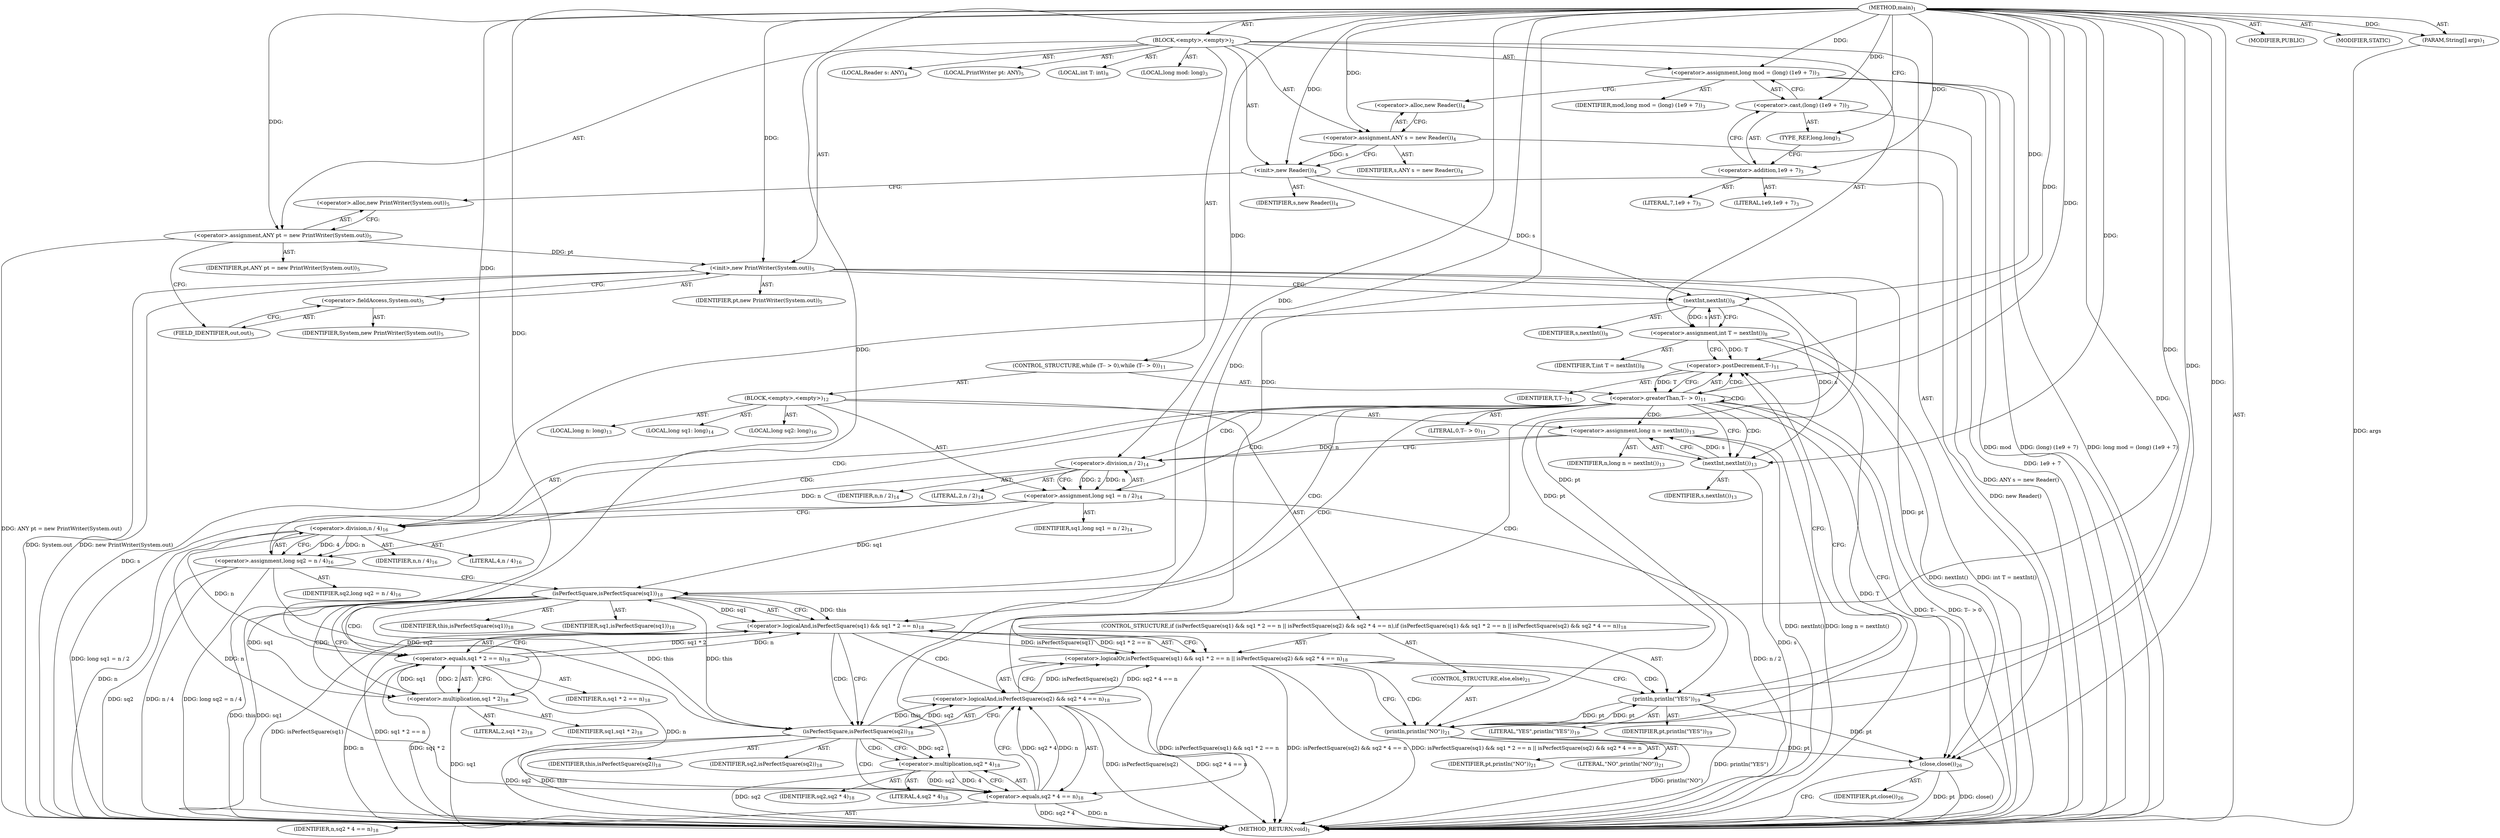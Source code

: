 digraph "main" {  
"21" [label = <(METHOD,main)<SUB>1</SUB>> ]
"22" [label = <(PARAM,String[] args)<SUB>1</SUB>> ]
"23" [label = <(BLOCK,&lt;empty&gt;,&lt;empty&gt;)<SUB>2</SUB>> ]
"24" [label = <(LOCAL,long mod: long)<SUB>3</SUB>> ]
"25" [label = <(&lt;operator&gt;.assignment,long mod = (long) (1e9 + 7))<SUB>3</SUB>> ]
"26" [label = <(IDENTIFIER,mod,long mod = (long) (1e9 + 7))<SUB>3</SUB>> ]
"27" [label = <(&lt;operator&gt;.cast,(long) (1e9 + 7))<SUB>3</SUB>> ]
"28" [label = <(TYPE_REF,long,long)<SUB>3</SUB>> ]
"29" [label = <(&lt;operator&gt;.addition,1e9 + 7)<SUB>3</SUB>> ]
"30" [label = <(LITERAL,1e9,1e9 + 7)<SUB>3</SUB>> ]
"31" [label = <(LITERAL,7,1e9 + 7)<SUB>3</SUB>> ]
"4" [label = <(LOCAL,Reader s: ANY)<SUB>4</SUB>> ]
"32" [label = <(&lt;operator&gt;.assignment,ANY s = new Reader())<SUB>4</SUB>> ]
"33" [label = <(IDENTIFIER,s,ANY s = new Reader())<SUB>4</SUB>> ]
"34" [label = <(&lt;operator&gt;.alloc,new Reader())<SUB>4</SUB>> ]
"35" [label = <(&lt;init&gt;,new Reader())<SUB>4</SUB>> ]
"3" [label = <(IDENTIFIER,s,new Reader())<SUB>4</SUB>> ]
"6" [label = <(LOCAL,PrintWriter pt: ANY)<SUB>5</SUB>> ]
"36" [label = <(&lt;operator&gt;.assignment,ANY pt = new PrintWriter(System.out))<SUB>5</SUB>> ]
"37" [label = <(IDENTIFIER,pt,ANY pt = new PrintWriter(System.out))<SUB>5</SUB>> ]
"38" [label = <(&lt;operator&gt;.alloc,new PrintWriter(System.out))<SUB>5</SUB>> ]
"39" [label = <(&lt;init&gt;,new PrintWriter(System.out))<SUB>5</SUB>> ]
"5" [label = <(IDENTIFIER,pt,new PrintWriter(System.out))<SUB>5</SUB>> ]
"40" [label = <(&lt;operator&gt;.fieldAccess,System.out)<SUB>5</SUB>> ]
"41" [label = <(IDENTIFIER,System,new PrintWriter(System.out))<SUB>5</SUB>> ]
"42" [label = <(FIELD_IDENTIFIER,out,out)<SUB>5</SUB>> ]
"43" [label = <(LOCAL,int T: int)<SUB>8</SUB>> ]
"44" [label = <(&lt;operator&gt;.assignment,int T = nextInt())<SUB>8</SUB>> ]
"45" [label = <(IDENTIFIER,T,int T = nextInt())<SUB>8</SUB>> ]
"46" [label = <(nextInt,nextInt())<SUB>8</SUB>> ]
"47" [label = <(IDENTIFIER,s,nextInt())<SUB>8</SUB>> ]
"48" [label = <(CONTROL_STRUCTURE,while (T-- &gt; 0),while (T-- &gt; 0))<SUB>11</SUB>> ]
"49" [label = <(&lt;operator&gt;.greaterThan,T-- &gt; 0)<SUB>11</SUB>> ]
"50" [label = <(&lt;operator&gt;.postDecrement,T--)<SUB>11</SUB>> ]
"51" [label = <(IDENTIFIER,T,T--)<SUB>11</SUB>> ]
"52" [label = <(LITERAL,0,T-- &gt; 0)<SUB>11</SUB>> ]
"53" [label = <(BLOCK,&lt;empty&gt;,&lt;empty&gt;)<SUB>12</SUB>> ]
"54" [label = <(LOCAL,long n: long)<SUB>13</SUB>> ]
"55" [label = <(&lt;operator&gt;.assignment,long n = nextInt())<SUB>13</SUB>> ]
"56" [label = <(IDENTIFIER,n,long n = nextInt())<SUB>13</SUB>> ]
"57" [label = <(nextInt,nextInt())<SUB>13</SUB>> ]
"58" [label = <(IDENTIFIER,s,nextInt())<SUB>13</SUB>> ]
"59" [label = <(LOCAL,long sq1: long)<SUB>14</SUB>> ]
"60" [label = <(&lt;operator&gt;.assignment,long sq1 = n / 2)<SUB>14</SUB>> ]
"61" [label = <(IDENTIFIER,sq1,long sq1 = n / 2)<SUB>14</SUB>> ]
"62" [label = <(&lt;operator&gt;.division,n / 2)<SUB>14</SUB>> ]
"63" [label = <(IDENTIFIER,n,n / 2)<SUB>14</SUB>> ]
"64" [label = <(LITERAL,2,n / 2)<SUB>14</SUB>> ]
"65" [label = <(LOCAL,long sq2: long)<SUB>16</SUB>> ]
"66" [label = <(&lt;operator&gt;.assignment,long sq2 = n / 4)<SUB>16</SUB>> ]
"67" [label = <(IDENTIFIER,sq2,long sq2 = n / 4)<SUB>16</SUB>> ]
"68" [label = <(&lt;operator&gt;.division,n / 4)<SUB>16</SUB>> ]
"69" [label = <(IDENTIFIER,n,n / 4)<SUB>16</SUB>> ]
"70" [label = <(LITERAL,4,n / 4)<SUB>16</SUB>> ]
"71" [label = <(CONTROL_STRUCTURE,if (isPerfectSquare(sq1) &amp;&amp; sq1 * 2 == n || isPerfectSquare(sq2) &amp;&amp; sq2 * 4 == n),if (isPerfectSquare(sq1) &amp;&amp; sq1 * 2 == n || isPerfectSquare(sq2) &amp;&amp; sq2 * 4 == n))<SUB>18</SUB>> ]
"72" [label = <(&lt;operator&gt;.logicalOr,isPerfectSquare(sq1) &amp;&amp; sq1 * 2 == n || isPerfectSquare(sq2) &amp;&amp; sq2 * 4 == n)<SUB>18</SUB>> ]
"73" [label = <(&lt;operator&gt;.logicalAnd,isPerfectSquare(sq1) &amp;&amp; sq1 * 2 == n)<SUB>18</SUB>> ]
"74" [label = <(isPerfectSquare,isPerfectSquare(sq1))<SUB>18</SUB>> ]
"75" [label = <(IDENTIFIER,this,isPerfectSquare(sq1))<SUB>18</SUB>> ]
"76" [label = <(IDENTIFIER,sq1,isPerfectSquare(sq1))<SUB>18</SUB>> ]
"77" [label = <(&lt;operator&gt;.equals,sq1 * 2 == n)<SUB>18</SUB>> ]
"78" [label = <(&lt;operator&gt;.multiplication,sq1 * 2)<SUB>18</SUB>> ]
"79" [label = <(IDENTIFIER,sq1,sq1 * 2)<SUB>18</SUB>> ]
"80" [label = <(LITERAL,2,sq1 * 2)<SUB>18</SUB>> ]
"81" [label = <(IDENTIFIER,n,sq1 * 2 == n)<SUB>18</SUB>> ]
"82" [label = <(&lt;operator&gt;.logicalAnd,isPerfectSquare(sq2) &amp;&amp; sq2 * 4 == n)<SUB>18</SUB>> ]
"83" [label = <(isPerfectSquare,isPerfectSquare(sq2))<SUB>18</SUB>> ]
"84" [label = <(IDENTIFIER,this,isPerfectSquare(sq2))<SUB>18</SUB>> ]
"85" [label = <(IDENTIFIER,sq2,isPerfectSquare(sq2))<SUB>18</SUB>> ]
"86" [label = <(&lt;operator&gt;.equals,sq2 * 4 == n)<SUB>18</SUB>> ]
"87" [label = <(&lt;operator&gt;.multiplication,sq2 * 4)<SUB>18</SUB>> ]
"88" [label = <(IDENTIFIER,sq2,sq2 * 4)<SUB>18</SUB>> ]
"89" [label = <(LITERAL,4,sq2 * 4)<SUB>18</SUB>> ]
"90" [label = <(IDENTIFIER,n,sq2 * 4 == n)<SUB>18</SUB>> ]
"91" [label = <(println,println(&quot;YES&quot;))<SUB>19</SUB>> ]
"92" [label = <(IDENTIFIER,pt,println(&quot;YES&quot;))<SUB>19</SUB>> ]
"93" [label = <(LITERAL,&quot;YES&quot;,println(&quot;YES&quot;))<SUB>19</SUB>> ]
"94" [label = <(CONTROL_STRUCTURE,else,else)<SUB>21</SUB>> ]
"95" [label = <(println,println(&quot;NO&quot;))<SUB>21</SUB>> ]
"96" [label = <(IDENTIFIER,pt,println(&quot;NO&quot;))<SUB>21</SUB>> ]
"97" [label = <(LITERAL,&quot;NO&quot;,println(&quot;NO&quot;))<SUB>21</SUB>> ]
"98" [label = <(close,close())<SUB>26</SUB>> ]
"99" [label = <(IDENTIFIER,pt,close())<SUB>26</SUB>> ]
"100" [label = <(MODIFIER,PUBLIC)> ]
"101" [label = <(MODIFIER,STATIC)> ]
"102" [label = <(METHOD_RETURN,void)<SUB>1</SUB>> ]
  "21" -> "22"  [ label = "AST: "] 
  "21" -> "23"  [ label = "AST: "] 
  "21" -> "100"  [ label = "AST: "] 
  "21" -> "101"  [ label = "AST: "] 
  "21" -> "102"  [ label = "AST: "] 
  "23" -> "24"  [ label = "AST: "] 
  "23" -> "25"  [ label = "AST: "] 
  "23" -> "4"  [ label = "AST: "] 
  "23" -> "32"  [ label = "AST: "] 
  "23" -> "35"  [ label = "AST: "] 
  "23" -> "6"  [ label = "AST: "] 
  "23" -> "36"  [ label = "AST: "] 
  "23" -> "39"  [ label = "AST: "] 
  "23" -> "43"  [ label = "AST: "] 
  "23" -> "44"  [ label = "AST: "] 
  "23" -> "48"  [ label = "AST: "] 
  "23" -> "98"  [ label = "AST: "] 
  "25" -> "26"  [ label = "AST: "] 
  "25" -> "27"  [ label = "AST: "] 
  "27" -> "28"  [ label = "AST: "] 
  "27" -> "29"  [ label = "AST: "] 
  "29" -> "30"  [ label = "AST: "] 
  "29" -> "31"  [ label = "AST: "] 
  "32" -> "33"  [ label = "AST: "] 
  "32" -> "34"  [ label = "AST: "] 
  "35" -> "3"  [ label = "AST: "] 
  "36" -> "37"  [ label = "AST: "] 
  "36" -> "38"  [ label = "AST: "] 
  "39" -> "5"  [ label = "AST: "] 
  "39" -> "40"  [ label = "AST: "] 
  "40" -> "41"  [ label = "AST: "] 
  "40" -> "42"  [ label = "AST: "] 
  "44" -> "45"  [ label = "AST: "] 
  "44" -> "46"  [ label = "AST: "] 
  "46" -> "47"  [ label = "AST: "] 
  "48" -> "49"  [ label = "AST: "] 
  "48" -> "53"  [ label = "AST: "] 
  "49" -> "50"  [ label = "AST: "] 
  "49" -> "52"  [ label = "AST: "] 
  "50" -> "51"  [ label = "AST: "] 
  "53" -> "54"  [ label = "AST: "] 
  "53" -> "55"  [ label = "AST: "] 
  "53" -> "59"  [ label = "AST: "] 
  "53" -> "60"  [ label = "AST: "] 
  "53" -> "65"  [ label = "AST: "] 
  "53" -> "66"  [ label = "AST: "] 
  "53" -> "71"  [ label = "AST: "] 
  "55" -> "56"  [ label = "AST: "] 
  "55" -> "57"  [ label = "AST: "] 
  "57" -> "58"  [ label = "AST: "] 
  "60" -> "61"  [ label = "AST: "] 
  "60" -> "62"  [ label = "AST: "] 
  "62" -> "63"  [ label = "AST: "] 
  "62" -> "64"  [ label = "AST: "] 
  "66" -> "67"  [ label = "AST: "] 
  "66" -> "68"  [ label = "AST: "] 
  "68" -> "69"  [ label = "AST: "] 
  "68" -> "70"  [ label = "AST: "] 
  "71" -> "72"  [ label = "AST: "] 
  "71" -> "91"  [ label = "AST: "] 
  "71" -> "94"  [ label = "AST: "] 
  "72" -> "73"  [ label = "AST: "] 
  "72" -> "82"  [ label = "AST: "] 
  "73" -> "74"  [ label = "AST: "] 
  "73" -> "77"  [ label = "AST: "] 
  "74" -> "75"  [ label = "AST: "] 
  "74" -> "76"  [ label = "AST: "] 
  "77" -> "78"  [ label = "AST: "] 
  "77" -> "81"  [ label = "AST: "] 
  "78" -> "79"  [ label = "AST: "] 
  "78" -> "80"  [ label = "AST: "] 
  "82" -> "83"  [ label = "AST: "] 
  "82" -> "86"  [ label = "AST: "] 
  "83" -> "84"  [ label = "AST: "] 
  "83" -> "85"  [ label = "AST: "] 
  "86" -> "87"  [ label = "AST: "] 
  "86" -> "90"  [ label = "AST: "] 
  "87" -> "88"  [ label = "AST: "] 
  "87" -> "89"  [ label = "AST: "] 
  "91" -> "92"  [ label = "AST: "] 
  "91" -> "93"  [ label = "AST: "] 
  "94" -> "95"  [ label = "AST: "] 
  "95" -> "96"  [ label = "AST: "] 
  "95" -> "97"  [ label = "AST: "] 
  "98" -> "99"  [ label = "AST: "] 
  "25" -> "34"  [ label = "CFG: "] 
  "32" -> "35"  [ label = "CFG: "] 
  "35" -> "38"  [ label = "CFG: "] 
  "36" -> "42"  [ label = "CFG: "] 
  "39" -> "46"  [ label = "CFG: "] 
  "44" -> "50"  [ label = "CFG: "] 
  "98" -> "102"  [ label = "CFG: "] 
  "27" -> "25"  [ label = "CFG: "] 
  "34" -> "32"  [ label = "CFG: "] 
  "38" -> "36"  [ label = "CFG: "] 
  "40" -> "39"  [ label = "CFG: "] 
  "46" -> "44"  [ label = "CFG: "] 
  "49" -> "57"  [ label = "CFG: "] 
  "49" -> "98"  [ label = "CFG: "] 
  "28" -> "29"  [ label = "CFG: "] 
  "29" -> "27"  [ label = "CFG: "] 
  "42" -> "40"  [ label = "CFG: "] 
  "50" -> "49"  [ label = "CFG: "] 
  "55" -> "62"  [ label = "CFG: "] 
  "60" -> "68"  [ label = "CFG: "] 
  "66" -> "74"  [ label = "CFG: "] 
  "57" -> "55"  [ label = "CFG: "] 
  "62" -> "60"  [ label = "CFG: "] 
  "68" -> "66"  [ label = "CFG: "] 
  "72" -> "91"  [ label = "CFG: "] 
  "72" -> "95"  [ label = "CFG: "] 
  "91" -> "50"  [ label = "CFG: "] 
  "73" -> "72"  [ label = "CFG: "] 
  "73" -> "83"  [ label = "CFG: "] 
  "82" -> "72"  [ label = "CFG: "] 
  "95" -> "50"  [ label = "CFG: "] 
  "74" -> "73"  [ label = "CFG: "] 
  "74" -> "78"  [ label = "CFG: "] 
  "77" -> "73"  [ label = "CFG: "] 
  "83" -> "82"  [ label = "CFG: "] 
  "83" -> "87"  [ label = "CFG: "] 
  "86" -> "82"  [ label = "CFG: "] 
  "78" -> "77"  [ label = "CFG: "] 
  "87" -> "86"  [ label = "CFG: "] 
  "21" -> "28"  [ label = "CFG: "] 
  "22" -> "102"  [ label = "DDG: args"] 
  "25" -> "102"  [ label = "DDG: mod"] 
  "27" -> "102"  [ label = "DDG: 1e9 + 7"] 
  "25" -> "102"  [ label = "DDG: (long) (1e9 + 7)"] 
  "25" -> "102"  [ label = "DDG: long mod = (long) (1e9 + 7)"] 
  "32" -> "102"  [ label = "DDG: ANY s = new Reader()"] 
  "35" -> "102"  [ label = "DDG: new Reader()"] 
  "36" -> "102"  [ label = "DDG: ANY pt = new PrintWriter(System.out)"] 
  "39" -> "102"  [ label = "DDG: System.out"] 
  "39" -> "102"  [ label = "DDG: new PrintWriter(System.out)"] 
  "46" -> "102"  [ label = "DDG: s"] 
  "44" -> "102"  [ label = "DDG: nextInt()"] 
  "44" -> "102"  [ label = "DDG: int T = nextInt()"] 
  "50" -> "102"  [ label = "DDG: T"] 
  "49" -> "102"  [ label = "DDG: T--"] 
  "49" -> "102"  [ label = "DDG: T-- &gt; 0"] 
  "98" -> "102"  [ label = "DDG: pt"] 
  "98" -> "102"  [ label = "DDG: close()"] 
  "57" -> "102"  [ label = "DDG: s"] 
  "55" -> "102"  [ label = "DDG: nextInt()"] 
  "55" -> "102"  [ label = "DDG: long n = nextInt()"] 
  "60" -> "102"  [ label = "DDG: n / 2"] 
  "60" -> "102"  [ label = "DDG: long sq1 = n / 2"] 
  "66" -> "102"  [ label = "DDG: sq2"] 
  "68" -> "102"  [ label = "DDG: n"] 
  "66" -> "102"  [ label = "DDG: n / 4"] 
  "66" -> "102"  [ label = "DDG: long sq2 = n / 4"] 
  "74" -> "102"  [ label = "DDG: this"] 
  "74" -> "102"  [ label = "DDG: sq1"] 
  "73" -> "102"  [ label = "DDG: isPerfectSquare(sq1)"] 
  "78" -> "102"  [ label = "DDG: sq1"] 
  "77" -> "102"  [ label = "DDG: sq1 * 2"] 
  "77" -> "102"  [ label = "DDG: n"] 
  "73" -> "102"  [ label = "DDG: sq1 * 2 == n"] 
  "72" -> "102"  [ label = "DDG: isPerfectSquare(sq1) &amp;&amp; sq1 * 2 == n"] 
  "83" -> "102"  [ label = "DDG: this"] 
  "83" -> "102"  [ label = "DDG: sq2"] 
  "82" -> "102"  [ label = "DDG: isPerfectSquare(sq2)"] 
  "87" -> "102"  [ label = "DDG: sq2"] 
  "86" -> "102"  [ label = "DDG: sq2 * 4"] 
  "86" -> "102"  [ label = "DDG: n"] 
  "82" -> "102"  [ label = "DDG: sq2 * 4 == n"] 
  "72" -> "102"  [ label = "DDG: isPerfectSquare(sq2) &amp;&amp; sq2 * 4 == n"] 
  "72" -> "102"  [ label = "DDG: isPerfectSquare(sq1) &amp;&amp; sq1 * 2 == n || isPerfectSquare(sq2) &amp;&amp; sq2 * 4 == n"] 
  "95" -> "102"  [ label = "DDG: println(&quot;NO&quot;)"] 
  "91" -> "102"  [ label = "DDG: println(&quot;YES&quot;)"] 
  "21" -> "22"  [ label = "DDG: "] 
  "21" -> "25"  [ label = "DDG: "] 
  "21" -> "32"  [ label = "DDG: "] 
  "21" -> "36"  [ label = "DDG: "] 
  "46" -> "44"  [ label = "DDG: s"] 
  "32" -> "35"  [ label = "DDG: s"] 
  "21" -> "35"  [ label = "DDG: "] 
  "36" -> "39"  [ label = "DDG: pt"] 
  "21" -> "39"  [ label = "DDG: "] 
  "39" -> "98"  [ label = "DDG: pt"] 
  "95" -> "98"  [ label = "DDG: pt"] 
  "91" -> "98"  [ label = "DDG: pt"] 
  "21" -> "98"  [ label = "DDG: "] 
  "21" -> "27"  [ label = "DDG: "] 
  "35" -> "46"  [ label = "DDG: s"] 
  "21" -> "46"  [ label = "DDG: "] 
  "50" -> "49"  [ label = "DDG: T"] 
  "21" -> "49"  [ label = "DDG: "] 
  "57" -> "55"  [ label = "DDG: s"] 
  "62" -> "60"  [ label = "DDG: n"] 
  "62" -> "60"  [ label = "DDG: 2"] 
  "68" -> "66"  [ label = "DDG: n"] 
  "68" -> "66"  [ label = "DDG: 4"] 
  "21" -> "29"  [ label = "DDG: "] 
  "44" -> "50"  [ label = "DDG: T"] 
  "21" -> "50"  [ label = "DDG: "] 
  "46" -> "57"  [ label = "DDG: s"] 
  "21" -> "57"  [ label = "DDG: "] 
  "55" -> "62"  [ label = "DDG: n"] 
  "21" -> "62"  [ label = "DDG: "] 
  "62" -> "68"  [ label = "DDG: n"] 
  "21" -> "68"  [ label = "DDG: "] 
  "73" -> "72"  [ label = "DDG: isPerfectSquare(sq1)"] 
  "73" -> "72"  [ label = "DDG: sq1 * 2 == n"] 
  "82" -> "72"  [ label = "DDG: isPerfectSquare(sq2)"] 
  "82" -> "72"  [ label = "DDG: sq2 * 4 == n"] 
  "39" -> "91"  [ label = "DDG: pt"] 
  "95" -> "91"  [ label = "DDG: pt"] 
  "21" -> "91"  [ label = "DDG: "] 
  "74" -> "73"  [ label = "DDG: this"] 
  "74" -> "73"  [ label = "DDG: sq1"] 
  "77" -> "73"  [ label = "DDG: sq1 * 2"] 
  "77" -> "73"  [ label = "DDG: n"] 
  "83" -> "82"  [ label = "DDG: this"] 
  "83" -> "82"  [ label = "DDG: sq2"] 
  "86" -> "82"  [ label = "DDG: sq2 * 4"] 
  "86" -> "82"  [ label = "DDG: n"] 
  "39" -> "95"  [ label = "DDG: pt"] 
  "91" -> "95"  [ label = "DDG: pt"] 
  "21" -> "95"  [ label = "DDG: "] 
  "83" -> "74"  [ label = "DDG: this"] 
  "21" -> "74"  [ label = "DDG: "] 
  "60" -> "74"  [ label = "DDG: sq1"] 
  "78" -> "77"  [ label = "DDG: sq1"] 
  "78" -> "77"  [ label = "DDG: 2"] 
  "68" -> "77"  [ label = "DDG: n"] 
  "21" -> "77"  [ label = "DDG: "] 
  "74" -> "83"  [ label = "DDG: this"] 
  "21" -> "83"  [ label = "DDG: "] 
  "66" -> "83"  [ label = "DDG: sq2"] 
  "87" -> "86"  [ label = "DDG: sq2"] 
  "87" -> "86"  [ label = "DDG: 4"] 
  "68" -> "86"  [ label = "DDG: n"] 
  "77" -> "86"  [ label = "DDG: n"] 
  "21" -> "86"  [ label = "DDG: "] 
  "74" -> "78"  [ label = "DDG: sq1"] 
  "21" -> "78"  [ label = "DDG: "] 
  "83" -> "87"  [ label = "DDG: sq2"] 
  "21" -> "87"  [ label = "DDG: "] 
  "49" -> "68"  [ label = "CDG: "] 
  "49" -> "49"  [ label = "CDG: "] 
  "49" -> "60"  [ label = "CDG: "] 
  "49" -> "73"  [ label = "CDG: "] 
  "49" -> "57"  [ label = "CDG: "] 
  "49" -> "66"  [ label = "CDG: "] 
  "49" -> "72"  [ label = "CDG: "] 
  "49" -> "74"  [ label = "CDG: "] 
  "49" -> "50"  [ label = "CDG: "] 
  "49" -> "55"  [ label = "CDG: "] 
  "49" -> "62"  [ label = "CDG: "] 
  "72" -> "95"  [ label = "CDG: "] 
  "72" -> "91"  [ label = "CDG: "] 
  "73" -> "83"  [ label = "CDG: "] 
  "73" -> "82"  [ label = "CDG: "] 
  "74" -> "77"  [ label = "CDG: "] 
  "74" -> "78"  [ label = "CDG: "] 
  "83" -> "87"  [ label = "CDG: "] 
  "83" -> "86"  [ label = "CDG: "] 
}
